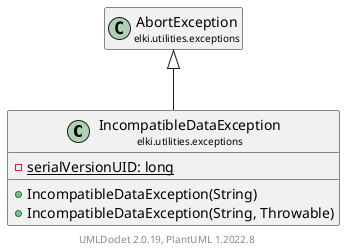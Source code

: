 @startuml
    remove .*\.(Instance|Par|Parameterizer|Factory)$
    set namespaceSeparator none
    hide empty fields
    hide empty methods

    class "<size:14>IncompatibleDataException\n<size:10>elki.utilities.exceptions" as elki.utilities.exceptions.IncompatibleDataException [[IncompatibleDataException.html]] {
        {static} -serialVersionUID: long
        +IncompatibleDataException(String)
        +IncompatibleDataException(String, Throwable)
    }

    class "<size:14>AbortException\n<size:10>elki.utilities.exceptions" as elki.utilities.exceptions.AbortException [[AbortException.html]]

    elki.utilities.exceptions.AbortException <|-- elki.utilities.exceptions.IncompatibleDataException

    center footer UMLDoclet 2.0.19, PlantUML 1.2022.8
@enduml
